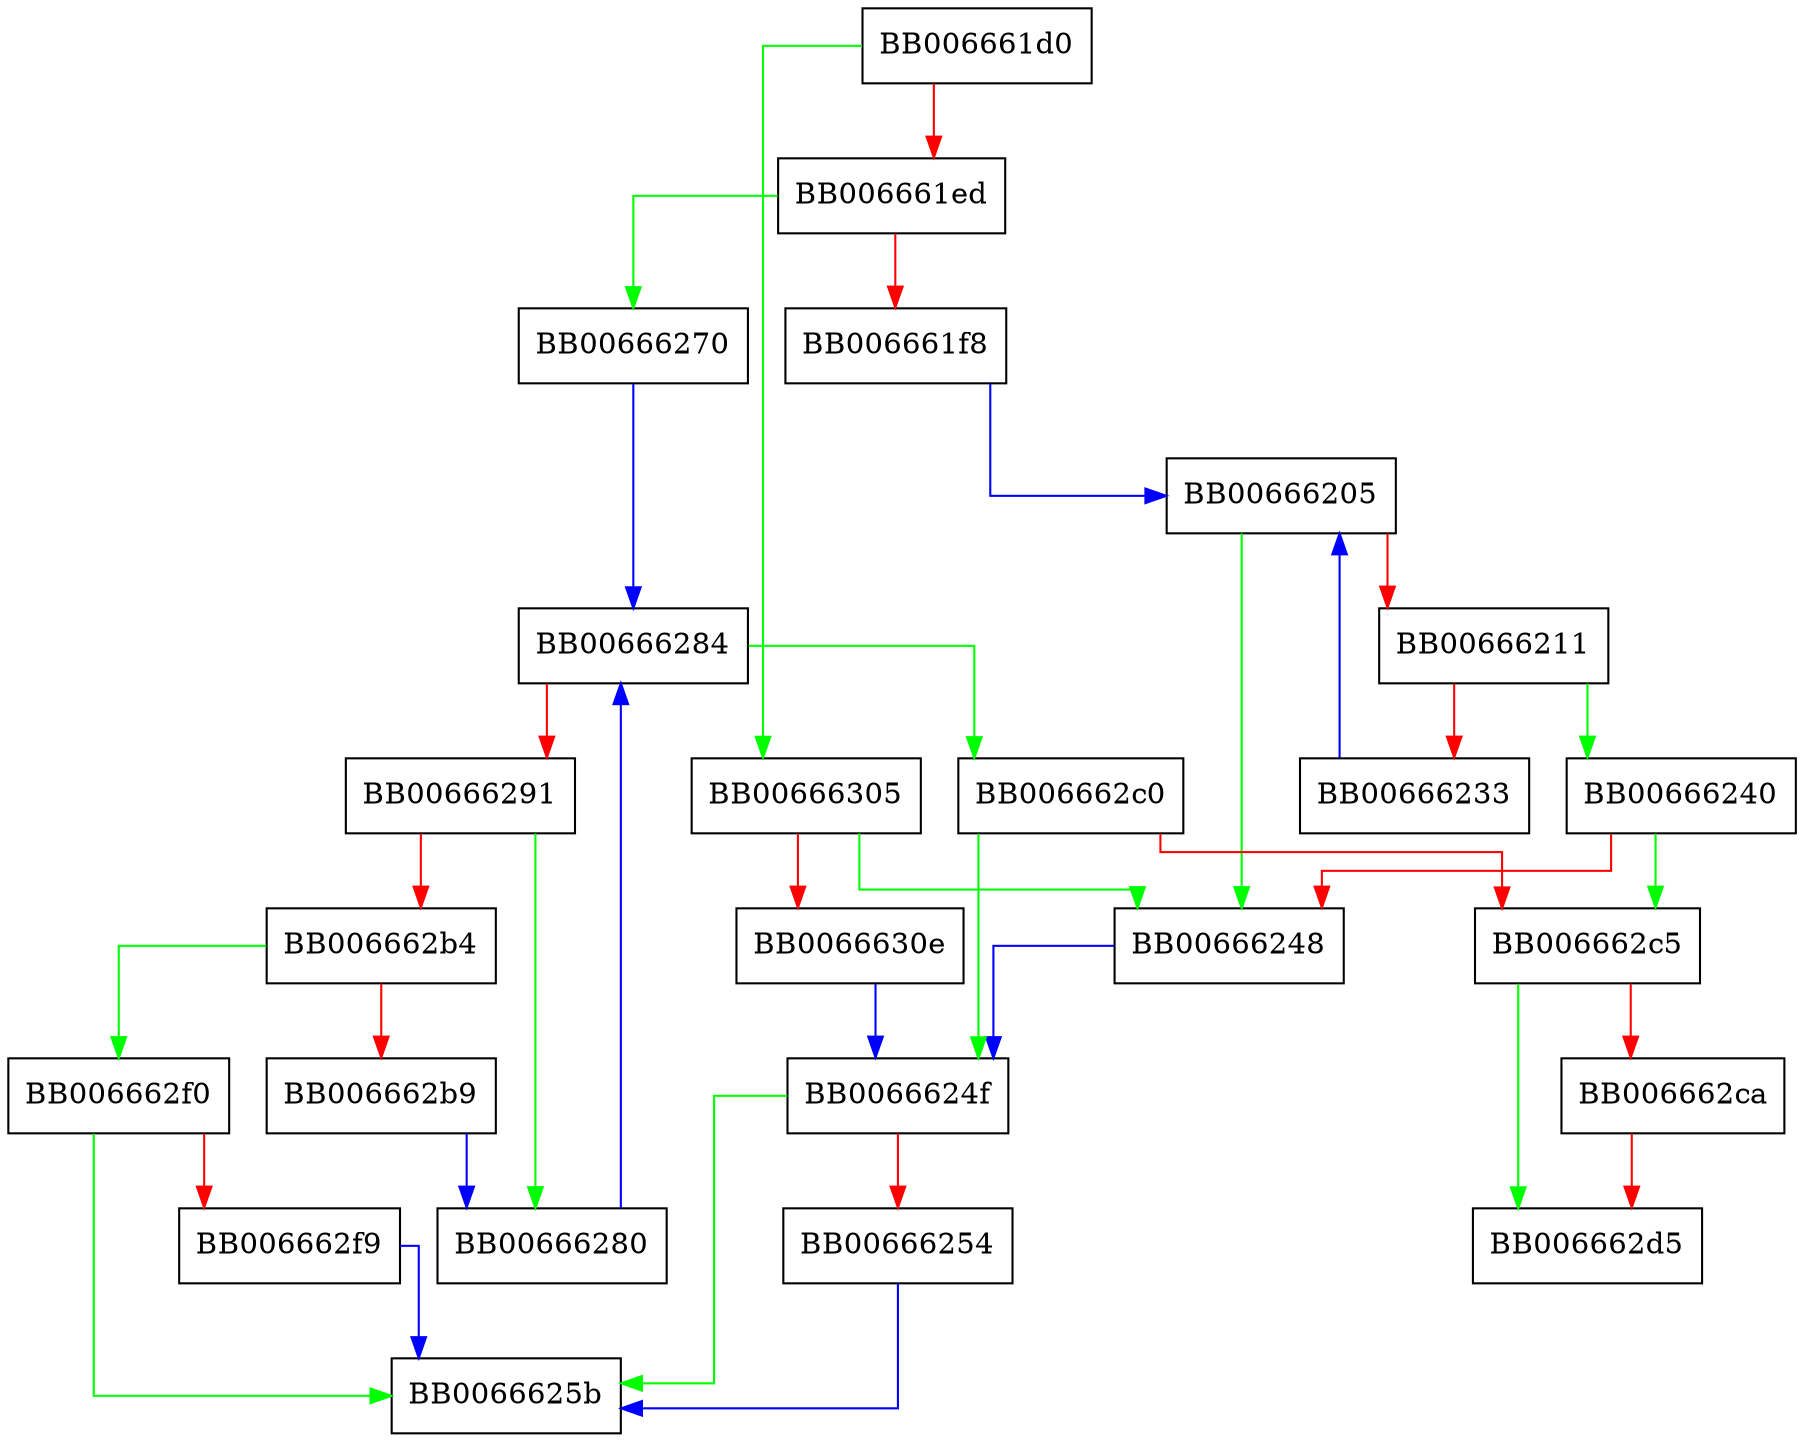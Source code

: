 digraph X509V3_get_d2i {
  node [shape="box"];
  graph [splines=ortho];
  BB006661d0 -> BB00666305 [color="green"];
  BB006661d0 -> BB006661ed [color="red"];
  BB006661ed -> BB00666270 [color="green"];
  BB006661ed -> BB006661f8 [color="red"];
  BB006661f8 -> BB00666205 [color="blue"];
  BB00666205 -> BB00666248 [color="green"];
  BB00666205 -> BB00666211 [color="red"];
  BB00666211 -> BB00666240 [color="green"];
  BB00666211 -> BB00666233 [color="red"];
  BB00666233 -> BB00666205 [color="blue"];
  BB00666240 -> BB006662c5 [color="green"];
  BB00666240 -> BB00666248 [color="red"];
  BB00666248 -> BB0066624f [color="blue"];
  BB0066624f -> BB0066625b [color="green"];
  BB0066624f -> BB00666254 [color="red"];
  BB00666254 -> BB0066625b [color="blue"];
  BB00666270 -> BB00666284 [color="blue"];
  BB00666280 -> BB00666284 [color="blue"];
  BB00666284 -> BB006662c0 [color="green"];
  BB00666284 -> BB00666291 [color="red"];
  BB00666291 -> BB00666280 [color="green"];
  BB00666291 -> BB006662b4 [color="red"];
  BB006662b4 -> BB006662f0 [color="green"];
  BB006662b4 -> BB006662b9 [color="red"];
  BB006662b9 -> BB00666280 [color="blue"];
  BB006662c0 -> BB0066624f [color="green"];
  BB006662c0 -> BB006662c5 [color="red"];
  BB006662c5 -> BB006662d5 [color="green"];
  BB006662c5 -> BB006662ca [color="red"];
  BB006662ca -> BB006662d5 [color="red"];
  BB006662f0 -> BB0066625b [color="green"];
  BB006662f0 -> BB006662f9 [color="red"];
  BB006662f9 -> BB0066625b [color="blue"];
  BB00666305 -> BB00666248 [color="green"];
  BB00666305 -> BB0066630e [color="red"];
  BB0066630e -> BB0066624f [color="blue"];
}